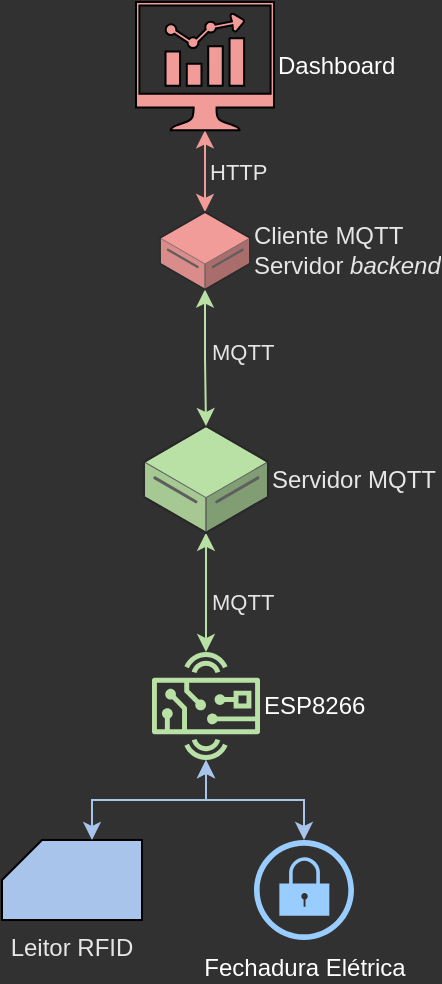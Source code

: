 <mxfile version="13.10.2" type="device"><diagram id="C5RBs43oDa-KdzZeNtuy" name="Page-1"><mxGraphModel dx="946" dy="664" grid="0" gridSize="10" guides="1" tooltips="1" connect="1" arrows="1" fold="1" page="1" pageScale="1" pageWidth="827" pageHeight="1169" background="#313131" math="0" shadow="0"><root><mxCell id="WIyWlLk6GJQsqaUBKTNV-0"/><mxCell id="WIyWlLk6GJQsqaUBKTNV-1" parent="WIyWlLk6GJQsqaUBKTNV-0"/><mxCell id="9xjLAp17t8ObSNOvXLK4-2" style="edgeStyle=orthogonalEdgeStyle;rounded=0;orthogonalLoop=1;jettySize=auto;html=1;exitX=0.5;exitY=0;exitDx=0;exitDy=0;exitPerimeter=0;startArrow=classic;startFill=1;labelBackgroundColor=none;fontColor=#E6E6E6;strokeColor=#A9C4EB;" parent="WIyWlLk6GJQsqaUBKTNV-1" source="9xjLAp17t8ObSNOvXLK4-0" target="9xjLAp17t8ObSNOvXLK4-1" edge="1"><mxGeometry relative="1" as="geometry"/></mxCell><mxCell id="9xjLAp17t8ObSNOvXLK4-0" value="Fechadura Elétrica" style="points=[[0.5,0,0],[1,0.5,0],[0.5,1,0],[0,0.5,0],[0.145,0.145,0],[0.856,0.145,0],[0.855,0.856,0],[0.145,0.855,0]];verticalLabelPosition=bottom;html=1;verticalAlign=top;aspect=fixed;align=center;pointerEvents=1;shape=mxgraph.cisco19.lock;labelBackgroundColor=none;fontColor=#FFFFFF;fillColor=#99CCFF;" parent="WIyWlLk6GJQsqaUBKTNV-1" vertex="1"><mxGeometry x="438" y="554" width="50" height="50" as="geometry"/></mxCell><mxCell id="9xjLAp17t8ObSNOvXLK4-6" style="edgeStyle=orthogonalEdgeStyle;rounded=0;orthogonalLoop=1;jettySize=auto;html=1;startArrow=classic;startFill=1;labelBackgroundColor=none;fontColor=#E6E6E6;strokeColor=#B9E0A5;" parent="WIyWlLk6GJQsqaUBKTNV-1" source="9xjLAp17t8ObSNOvXLK4-1" target="9xjLAp17t8ObSNOvXLK4-3" edge="1"><mxGeometry relative="1" as="geometry"/></mxCell><mxCell id="9xjLAp17t8ObSNOvXLK4-8" value="MQTT" style="edgeLabel;html=1;align=left;verticalAlign=middle;resizable=0;points=[];labelBackgroundColor=none;fontColor=#E6E6E6;spacingTop=25;labelPosition=right;verticalLabelPosition=middle;" parent="9xjLAp17t8ObSNOvXLK4-6" vertex="1" connectable="0"><mxGeometry x="0.271" y="-1" relative="1" as="geometry"><mxPoint as="offset"/></mxGeometry></mxCell><mxCell id="9xjLAp17t8ObSNOvXLK4-1" value="ESP8266" style="outlineConnect=0;dashed=0;verticalLabelPosition=middle;verticalAlign=middle;align=left;html=1;fontSize=12;fontStyle=0;aspect=fixed;pointerEvents=1;shape=mxgraph.aws4.hardware_board;labelPosition=right;labelBackgroundColor=none;fontColor=#FFFFFF;fillColor=#B9E0A5;" parent="WIyWlLk6GJQsqaUBKTNV-1" vertex="1"><mxGeometry x="387" y="460" width="54" height="54" as="geometry"/></mxCell><mxCell id="9xjLAp17t8ObSNOvXLK4-3" value="Servidor MQTT" style="verticalLabelPosition=middle;html=1;verticalAlign=middle;strokeWidth=1;align=left;outlineConnect=0;dashed=0;outlineConnect=0;shape=mxgraph.aws3d.dataServer;strokeColor=#5E5E5E;aspect=fixed;labelPosition=right;labelBackgroundColor=none;fontColor=#E6E6E6;fillColor=#B9E0A5;" parent="WIyWlLk6GJQsqaUBKTNV-1" vertex="1"><mxGeometry x="383" y="347" width="62" height="53.43" as="geometry"/></mxCell><mxCell id="DLBcAlbYKiEPArPZaegM-2" value="HTTP" style="edgeStyle=orthogonalEdgeStyle;rounded=0;orthogonalLoop=1;jettySize=auto;html=1;startArrow=classic;startFill=1;labelBackgroundColor=none;fontColor=#E6E6E6;labelPosition=right;verticalLabelPosition=middle;align=left;verticalAlign=middle;strokeColor=#F19C99;" parent="WIyWlLk6GJQsqaUBKTNV-1" source="9xjLAp17t8ObSNOvXLK4-4" target="DLBcAlbYKiEPArPZaegM-0" edge="1"><mxGeometry relative="1" as="geometry"/></mxCell><mxCell id="9xjLAp17t8ObSNOvXLK4-4" value="Dashboard" style="pointerEvents=1;shadow=0;dashed=0;html=1;aspect=fixed;labelPosition=right;verticalLabelPosition=middle;verticalAlign=middle;align=left;outlineConnect=0;shape=mxgraph.vvd.nsx_dashboard;labelBackgroundColor=none;fontColor=#FFFFFF;fillColor=#F19C99;" parent="WIyWlLk6GJQsqaUBKTNV-1" vertex="1"><mxGeometry x="379" y="135" width="69" height="64.17" as="geometry"/></mxCell><mxCell id="9xjLAp17t8ObSNOvXLK4-11" value="Leitor RFID" style="verticalLabelPosition=bottom;verticalAlign=top;html=1;shape=card;whiteSpace=wrap;size=20;arcSize=12;labelBackgroundColor=none;fontColor=#E6E6E6;fillColor=#A9C4EB;" parent="WIyWlLk6GJQsqaUBKTNV-1" vertex="1"><mxGeometry x="312" y="554" width="70" height="40" as="geometry"/></mxCell><mxCell id="DLBcAlbYKiEPArPZaegM-1" style="edgeStyle=orthogonalEdgeStyle;rounded=0;orthogonalLoop=1;jettySize=auto;html=1;startArrow=classic;startFill=1;labelBackgroundColor=none;fontColor=#E6E6E6;strokeColor=#B9E0A5;" parent="WIyWlLk6GJQsqaUBKTNV-1" source="DLBcAlbYKiEPArPZaegM-0" target="9xjLAp17t8ObSNOvXLK4-3" edge="1"><mxGeometry relative="1" as="geometry"/></mxCell><mxCell id="DLBcAlbYKiEPArPZaegM-3" value="MQTT" style="edgeLabel;html=1;align=left;verticalAlign=middle;resizable=0;points=[];labelBackgroundColor=none;fontColor=#E6E6E6;spacingBottom=10;labelPosition=right;verticalLabelPosition=middle;" parent="DLBcAlbYKiEPArPZaegM-1" vertex="1" connectable="0"><mxGeometry x="0.042" y="1" relative="1" as="geometry"><mxPoint as="offset"/></mxGeometry></mxCell><mxCell id="DLBcAlbYKiEPArPZaegM-0" value="Cliente MQTT&lt;br&gt;Servidor &lt;i&gt;backend&lt;/i&gt;" style="verticalLabelPosition=middle;html=1;verticalAlign=middle;strokeWidth=1;align=left;outlineConnect=0;dashed=0;outlineConnect=0;shape=mxgraph.aws3d.dataServer;strokeColor=#5E5E5E;aspect=fixed;labelPosition=right;labelBackgroundColor=none;fontColor=#E6E6E6;fillColor=#F19C99;" parent="WIyWlLk6GJQsqaUBKTNV-1" vertex="1"><mxGeometry x="391" y="240" width="45" height="38.78" as="geometry"/></mxCell><mxCell id="UkpUPDo4jrYBxABwJki3-1" style="edgeStyle=orthogonalEdgeStyle;rounded=0;orthogonalLoop=1;jettySize=auto;html=1;exitX=0;exitY=0;exitDx=45;exitDy=0;exitPerimeter=0;startArrow=classic;startFill=1;labelBackgroundColor=none;fontColor=#E6E6E6;strokeColor=#A9C4EB;" edge="1" parent="WIyWlLk6GJQsqaUBKTNV-1" source="9xjLAp17t8ObSNOvXLK4-11" target="9xjLAp17t8ObSNOvXLK4-1"><mxGeometry relative="1" as="geometry"><mxPoint x="374" y="529.01" as="sourcePoint"/><mxPoint x="339" y="492.998" as="targetPoint"/></mxGeometry></mxCell></root></mxGraphModel></diagram></mxfile>